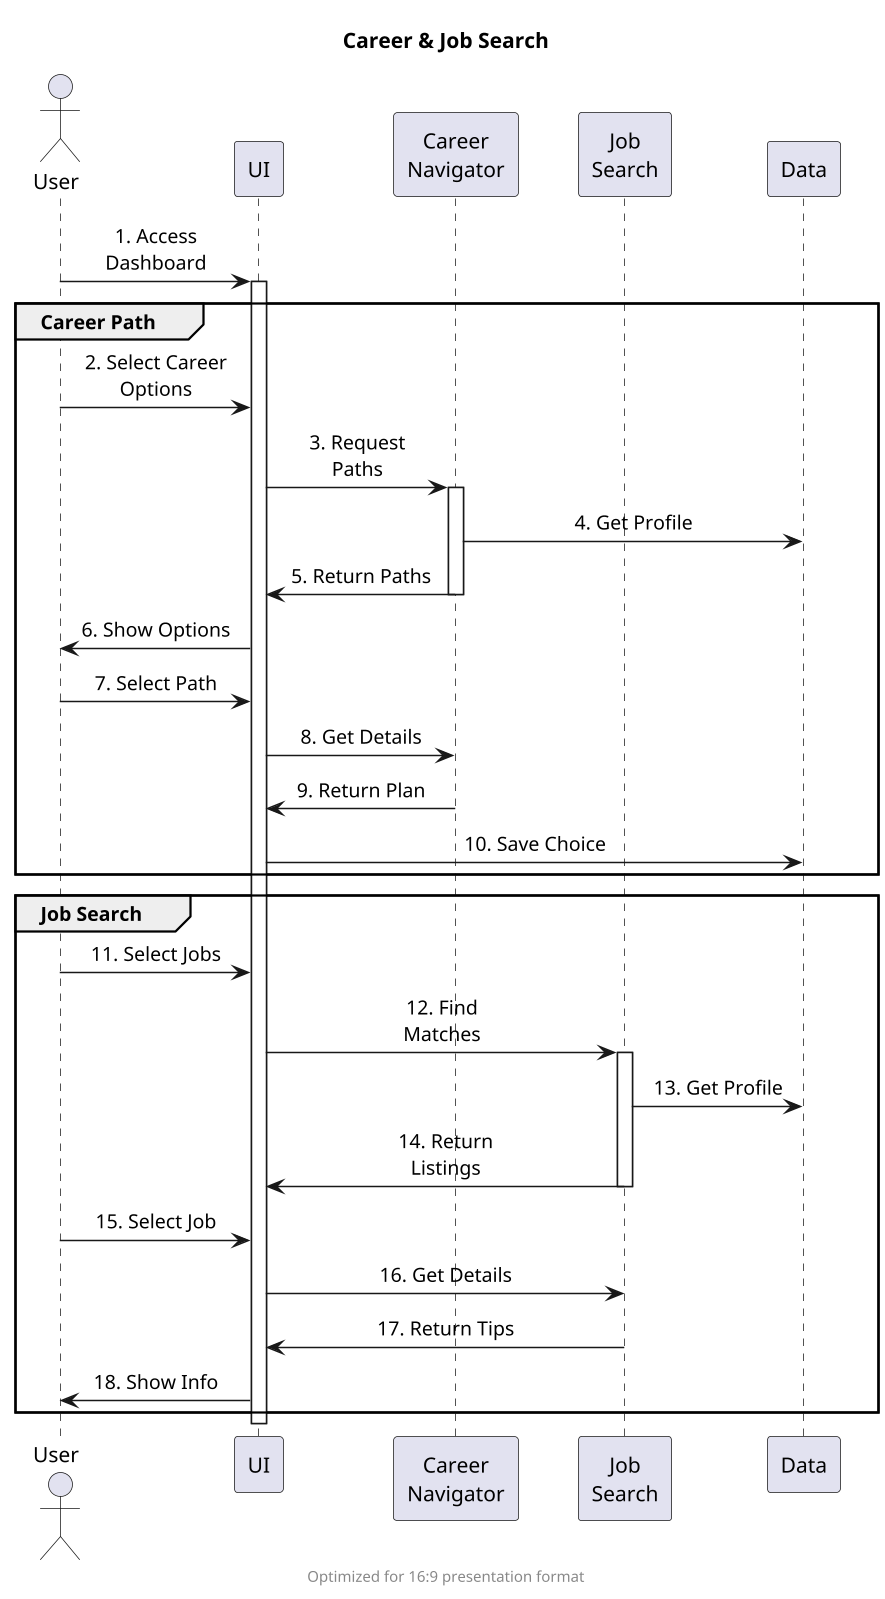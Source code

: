 @startuml Career Planning and Job Search

' Optimized for 16:9 presentation format
skinparam SequenceMessageAlignment center
skinparam responseMessageBelowArrow true
skinparam maxMessageSize 100
skinparam wrapWidth 150
skinparam SequenceBoxBackgroundColor white
skinparam SequenceBoxBorderColor white
skinparam Padding 2
skinparam ParticipantPadding 15
skinparam sequenceArrowThickness 1

' Force wider diagram
scale 1.5

' Minimal participant set
actor "User" as user
participant "UI" as ui
participant "Career\nNavigator" as nav
participant "Job\nSearch" as job
participant "Data" as db

title <font size=14>Career & Job Search</font>

user -> ui : 1. Access Dashboard
activate ui

' Super condensed career flow
group Career Path
    user -> ui : 2. Select Career Options
    ui -> nav : 3. Request Paths
    activate nav
    nav -> db : 4. Get Profile
    nav -> ui : 5. Return Paths
    deactivate nav
    ui -> user : 6. Show Options
    
    user -> ui : 7. Select Path
    ui -> nav : 8. Get Details
    nav -> ui : 9. Return Plan
    ui -> db : 10. Save Choice
end

' Super condensed job flow
group Job Search
    user -> ui : 11. Select Jobs
    ui -> job : 12. Find Matches
    activate job
    job -> db : 13. Get Profile
    job -> ui : 14. Return Listings
    deactivate job
    
    user -> ui : 15. Select Job
    ui -> job : 16. Get Details
    job -> ui : 17. Return Tips
    ui -> user : 18. Show Info
end

deactivate ui

footer <font size=10>Optimized for 16:9 presentation format</font>

@enduml 